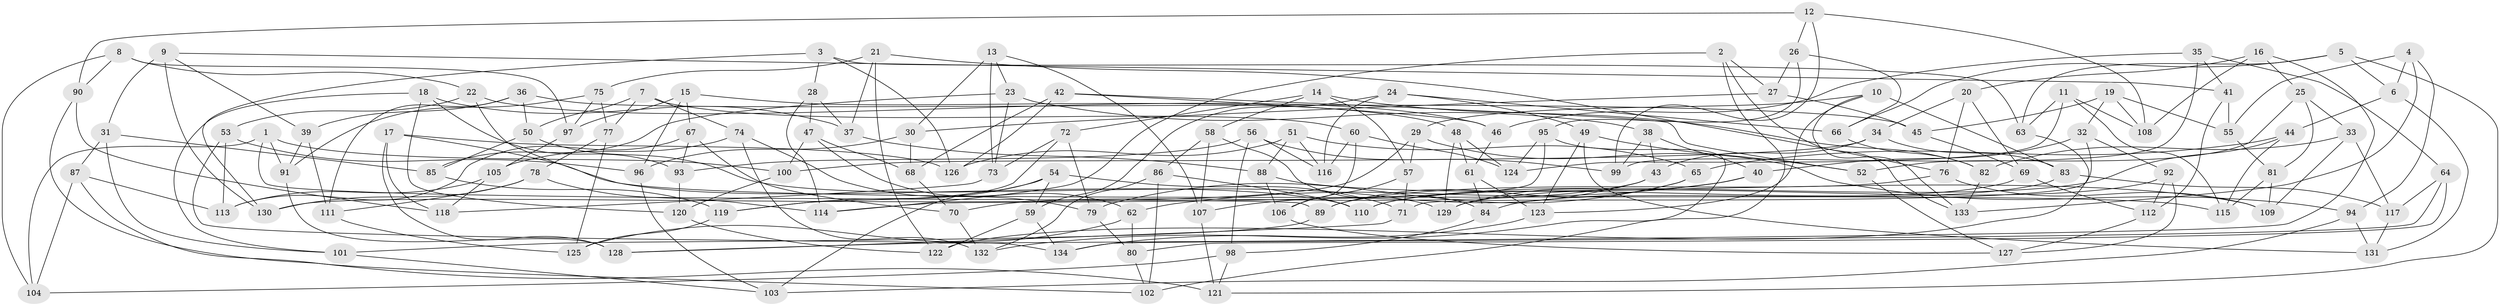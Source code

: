 // Generated by graph-tools (version 1.1) at 2025/11/02/27/25 16:11:49]
// undirected, 134 vertices, 268 edges
graph export_dot {
graph [start="1"]
  node [color=gray90,style=filled];
  1;
  2;
  3;
  4;
  5;
  6;
  7;
  8;
  9;
  10;
  11;
  12;
  13;
  14;
  15;
  16;
  17;
  18;
  19;
  20;
  21;
  22;
  23;
  24;
  25;
  26;
  27;
  28;
  29;
  30;
  31;
  32;
  33;
  34;
  35;
  36;
  37;
  38;
  39;
  40;
  41;
  42;
  43;
  44;
  45;
  46;
  47;
  48;
  49;
  50;
  51;
  52;
  53;
  54;
  55;
  56;
  57;
  58;
  59;
  60;
  61;
  62;
  63;
  64;
  65;
  66;
  67;
  68;
  69;
  70;
  71;
  72;
  73;
  74;
  75;
  76;
  77;
  78;
  79;
  80;
  81;
  82;
  83;
  84;
  85;
  86;
  87;
  88;
  89;
  90;
  91;
  92;
  93;
  94;
  95;
  96;
  97;
  98;
  99;
  100;
  101;
  102;
  103;
  104;
  105;
  106;
  107;
  108;
  109;
  110;
  111;
  112;
  113;
  114;
  115;
  116;
  117;
  118;
  119;
  120;
  121;
  122;
  123;
  124;
  125;
  126;
  127;
  128;
  129;
  130;
  131;
  132;
  133;
  134;
  1 -- 89;
  1 -- 100;
  1 -- 91;
  1 -- 104;
  2 -- 114;
  2 -- 27;
  2 -- 102;
  2 -- 133;
  3 -- 130;
  3 -- 63;
  3 -- 126;
  3 -- 28;
  4 -- 94;
  4 -- 55;
  4 -- 6;
  4 -- 133;
  5 -- 63;
  5 -- 121;
  5 -- 66;
  5 -- 6;
  6 -- 131;
  6 -- 44;
  7 -- 77;
  7 -- 60;
  7 -- 50;
  7 -- 74;
  8 -- 104;
  8 -- 90;
  8 -- 22;
  8 -- 97;
  9 -- 39;
  9 -- 41;
  9 -- 31;
  9 -- 130;
  10 -- 133;
  10 -- 83;
  10 -- 29;
  10 -- 123;
  11 -- 63;
  11 -- 115;
  11 -- 124;
  11 -- 108;
  12 -- 26;
  12 -- 99;
  12 -- 90;
  12 -- 108;
  13 -- 107;
  13 -- 30;
  13 -- 23;
  13 -- 73;
  14 -- 82;
  14 -- 58;
  14 -- 72;
  14 -- 57;
  15 -- 96;
  15 -- 48;
  15 -- 97;
  15 -- 67;
  16 -- 20;
  16 -- 128;
  16 -- 108;
  16 -- 25;
  17 -- 128;
  17 -- 118;
  17 -- 126;
  17 -- 115;
  18 -- 93;
  18 -- 120;
  18 -- 37;
  18 -- 101;
  19 -- 32;
  19 -- 55;
  19 -- 108;
  19 -- 45;
  20 -- 76;
  20 -- 34;
  20 -- 69;
  21 -- 76;
  21 -- 122;
  21 -- 75;
  21 -- 37;
  22 -- 110;
  22 -- 53;
  22 -- 46;
  23 -- 85;
  23 -- 73;
  23 -- 38;
  24 -- 59;
  24 -- 116;
  24 -- 49;
  24 -- 66;
  25 -- 81;
  25 -- 33;
  25 -- 52;
  26 -- 27;
  26 -- 95;
  26 -- 66;
  27 -- 45;
  27 -- 30;
  28 -- 47;
  28 -- 114;
  28 -- 37;
  29 -- 57;
  29 -- 130;
  29 -- 94;
  30 -- 68;
  30 -- 96;
  31 -- 101;
  31 -- 85;
  31 -- 87;
  32 -- 92;
  32 -- 40;
  32 -- 71;
  33 -- 82;
  33 -- 109;
  33 -- 117;
  34 -- 43;
  34 -- 83;
  34 -- 100;
  35 -- 41;
  35 -- 64;
  35 -- 99;
  35 -- 46;
  36 -- 39;
  36 -- 50;
  36 -- 45;
  36 -- 111;
  37 -- 88;
  38 -- 99;
  38 -- 40;
  38 -- 43;
  39 -- 91;
  39 -- 111;
  40 -- 129;
  40 -- 62;
  41 -- 112;
  41 -- 55;
  42 -- 46;
  42 -- 52;
  42 -- 68;
  42 -- 126;
  43 -- 107;
  43 -- 70;
  44 -- 115;
  44 -- 110;
  44 -- 65;
  45 -- 69;
  46 -- 61;
  47 -- 62;
  47 -- 100;
  47 -- 68;
  48 -- 129;
  48 -- 61;
  48 -- 124;
  49 -- 131;
  49 -- 52;
  49 -- 123;
  50 -- 129;
  50 -- 85;
  51 -- 116;
  51 -- 88;
  51 -- 65;
  51 -- 126;
  52 -- 127;
  53 -- 134;
  53 -- 113;
  53 -- 96;
  54 -- 71;
  54 -- 119;
  54 -- 59;
  54 -- 103;
  55 -- 81;
  56 -- 99;
  56 -- 116;
  56 -- 98;
  56 -- 93;
  57 -- 106;
  57 -- 71;
  58 -- 107;
  58 -- 84;
  58 -- 86;
  59 -- 134;
  59 -- 122;
  60 -- 116;
  60 -- 106;
  60 -- 124;
  61 -- 84;
  61 -- 123;
  62 -- 125;
  62 -- 80;
  63 -- 122;
  64 -- 80;
  64 -- 117;
  64 -- 134;
  65 -- 89;
  65 -- 79;
  66 -- 82;
  67 -- 70;
  67 -- 93;
  67 -- 113;
  68 -- 70;
  69 -- 112;
  69 -- 110;
  70 -- 132;
  71 -- 128;
  72 -- 79;
  72 -- 73;
  72 -- 119;
  73 -- 118;
  74 -- 132;
  74 -- 79;
  74 -- 105;
  75 -- 91;
  75 -- 77;
  75 -- 97;
  76 -- 109;
  76 -- 89;
  77 -- 78;
  77 -- 125;
  78 -- 111;
  78 -- 130;
  78 -- 114;
  79 -- 80;
  80 -- 102;
  81 -- 115;
  81 -- 109;
  82 -- 133;
  83 -- 117;
  83 -- 84;
  84 -- 98;
  85 -- 119;
  86 -- 102;
  86 -- 132;
  86 -- 110;
  87 -- 113;
  87 -- 104;
  87 -- 102;
  88 -- 106;
  88 -- 109;
  89 -- 101;
  90 -- 121;
  90 -- 118;
  91 -- 128;
  92 -- 112;
  92 -- 129;
  92 -- 127;
  93 -- 120;
  94 -- 131;
  94 -- 103;
  95 -- 124;
  95 -- 114;
  95 -- 132;
  96 -- 103;
  97 -- 105;
  98 -- 121;
  98 -- 104;
  100 -- 120;
  101 -- 103;
  105 -- 118;
  105 -- 113;
  106 -- 127;
  107 -- 121;
  111 -- 125;
  112 -- 127;
  117 -- 131;
  119 -- 125;
  120 -- 122;
  123 -- 134;
}
